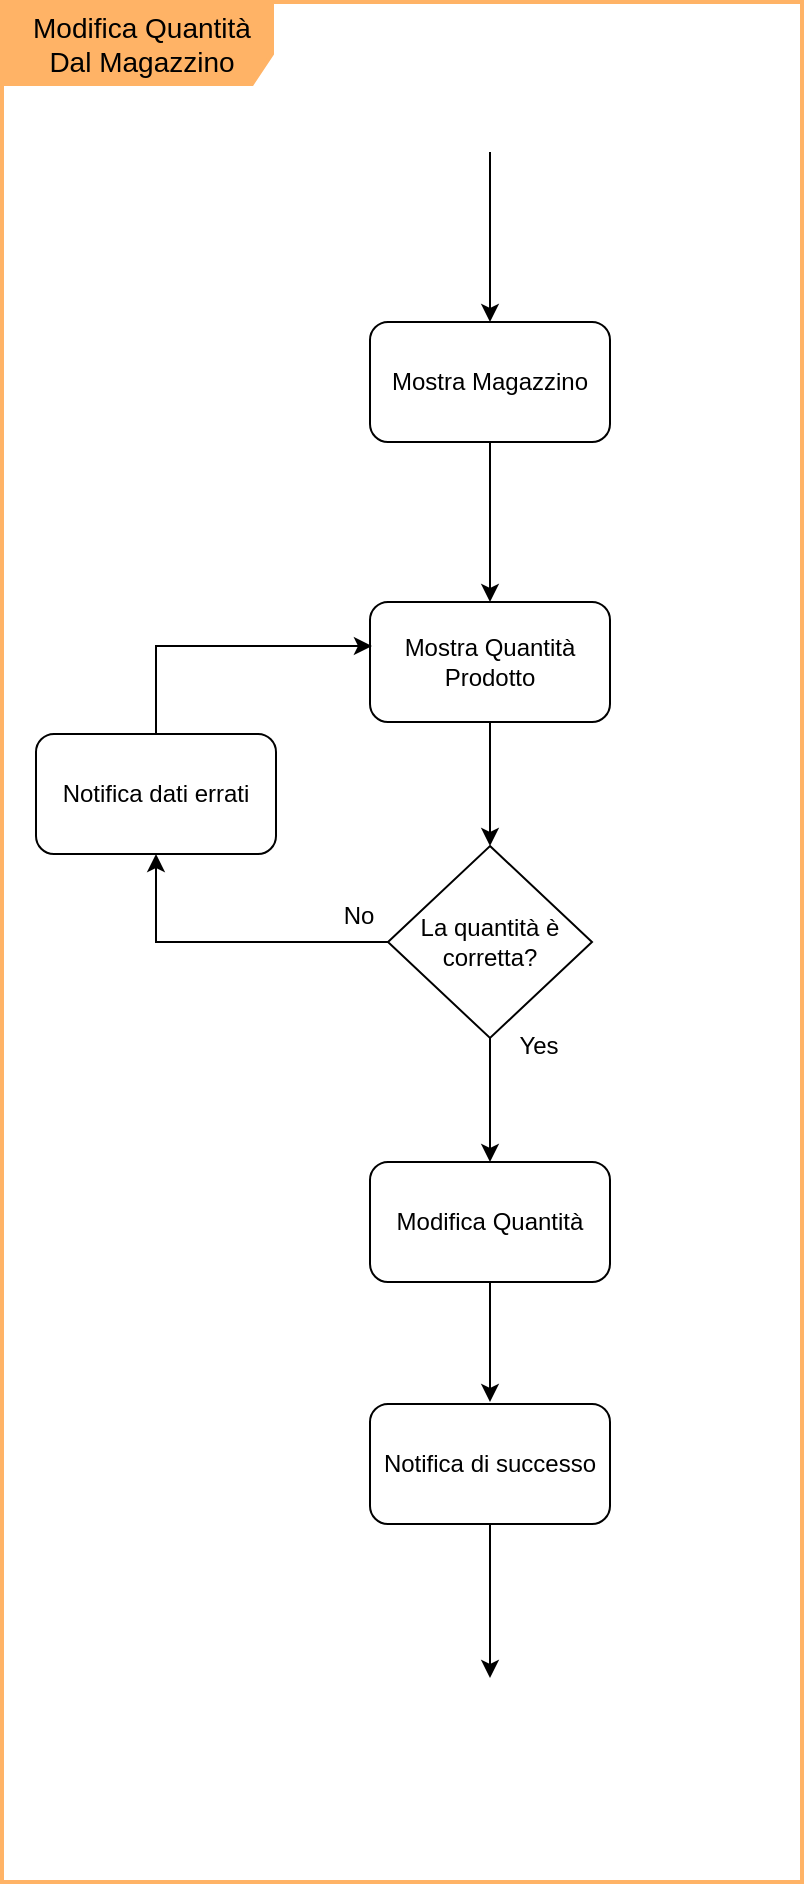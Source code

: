 <mxfile version="18.0.3" type="google"><diagram id="uwUWje8Qd7nSM4-sU6_r" name="Page-1"><mxGraphModel grid="0" page="0" gridSize="10" guides="1" tooltips="1" connect="1" arrows="1" fold="1" pageScale="1" pageWidth="827" pageHeight="1169" math="0" shadow="0"><root><mxCell id="0"/><mxCell id="1" parent="0"/><mxCell id="0fz19j-nCIHPIsOnhlTf-1" style="edgeStyle=orthogonalEdgeStyle;rounded=0;orthogonalLoop=1;jettySize=auto;html=1;" edge="1" parent="1" source="0fz19j-nCIHPIsOnhlTf-2"><mxGeometry relative="1" as="geometry"><mxPoint x="280" y="200.0" as="targetPoint"/></mxGeometry></mxCell><mxCell id="0fz19j-nCIHPIsOnhlTf-2" value="" style="shape=image;html=1;verticalAlign=top;verticalLabelPosition=bottom;labelBackgroundColor=#ffffff;imageAspect=0;aspect=fixed;image=https://cdn4.iconfinder.com/data/icons/essential-app-2/16/record-round-circle-dot-128.png" vertex="1" parent="1"><mxGeometry x="262.5" y="80" width="35" height="35" as="geometry"/></mxCell><mxCell id="0fz19j-nCIHPIsOnhlTf-3" style="edgeStyle=orthogonalEdgeStyle;rounded=0;orthogonalLoop=1;jettySize=auto;html=1;entryX=0.5;entryY=0;entryDx=0;entryDy=0;" edge="1" parent="1" source="0fz19j-nCIHPIsOnhlTf-4" target="0fz19j-nCIHPIsOnhlTf-24"><mxGeometry relative="1" as="geometry"><mxPoint x="280" y="320" as="targetPoint"/></mxGeometry></mxCell><mxCell id="0fz19j-nCIHPIsOnhlTf-4" value="Mostra Magazzino" style="rounded=1;whiteSpace=wrap;html=1;" vertex="1" parent="1"><mxGeometry x="220" y="200" width="120" height="60" as="geometry"/></mxCell><mxCell id="0fz19j-nCIHPIsOnhlTf-13" style="edgeStyle=orthogonalEdgeStyle;rounded=0;orthogonalLoop=1;jettySize=auto;html=1;" edge="1" parent="1" source="0fz19j-nCIHPIsOnhlTf-14"><mxGeometry relative="1" as="geometry"><mxPoint x="280" y="740" as="targetPoint"/></mxGeometry></mxCell><mxCell id="0fz19j-nCIHPIsOnhlTf-14" value="Modifica Quantità" style="rounded=1;whiteSpace=wrap;html=1;" vertex="1" parent="1"><mxGeometry x="220" y="620" width="120" height="60" as="geometry"/></mxCell><mxCell id="0fz19j-nCIHPIsOnhlTf-15" value="" style="shape=image;html=1;verticalAlign=top;verticalLabelPosition=bottom;labelBackgroundColor=#ffffff;imageAspect=0;aspect=fixed;image=https://cdn4.iconfinder.com/data/icons/ionicons/512/icon-ios7-circle-filled-128.png" vertex="1" parent="1"><mxGeometry x="255" y="878" width="50" height="50" as="geometry"/></mxCell><mxCell id="EDTXcMQP_XiRPdVSwOQl-2" style="edgeStyle=orthogonalEdgeStyle;rounded=0;orthogonalLoop=1;jettySize=auto;html=1;entryX=0.5;entryY=0;entryDx=0;entryDy=0;" edge="1" parent="1" source="0fz19j-nCIHPIsOnhlTf-24" target="EDTXcMQP_XiRPdVSwOQl-1"><mxGeometry relative="1" as="geometry"/></mxCell><mxCell id="0fz19j-nCIHPIsOnhlTf-24" value="Mostra Quantità Prodotto" style="rounded=1;whiteSpace=wrap;html=1;" vertex="1" parent="1"><mxGeometry x="220" y="340" width="120" height="60" as="geometry"/></mxCell><mxCell id="pv0J-LtENHSDm6wLr62g-1" value="&lt;font style=&quot;font-size: 14px&quot;&gt;Modifica Quantità Dal Magazzino&lt;/font&gt;" style="shape=umlFrame;whiteSpace=wrap;html=1;width=135;height=41;boundedLbl=1;verticalAlign=middle;align=center;spacingLeft=5;strokeColor=#FFB366;fillColor=#FFB366;strokeWidth=2;" vertex="1" parent="1"><mxGeometry x="36" y="40" width="400" height="940" as="geometry"/></mxCell><mxCell id="EDTXcMQP_XiRPdVSwOQl-3" style="edgeStyle=orthogonalEdgeStyle;rounded=0;orthogonalLoop=1;jettySize=auto;html=1;entryX=0.5;entryY=0;entryDx=0;entryDy=0;" edge="1" parent="1" source="EDTXcMQP_XiRPdVSwOQl-1" target="0fz19j-nCIHPIsOnhlTf-14"><mxGeometry relative="1" as="geometry"/></mxCell><mxCell id="EDTXcMQP_XiRPdVSwOQl-8" style="edgeStyle=orthogonalEdgeStyle;rounded=0;orthogonalLoop=1;jettySize=auto;html=1;entryX=0.5;entryY=1;entryDx=0;entryDy=0;" edge="1" parent="1" source="EDTXcMQP_XiRPdVSwOQl-1" target="EDTXcMQP_XiRPdVSwOQl-7"><mxGeometry relative="1" as="geometry"/></mxCell><mxCell id="EDTXcMQP_XiRPdVSwOQl-1" value="La quantità è corretta?" style="rhombus;whiteSpace=wrap;html=1;" vertex="1" parent="1"><mxGeometry x="229" y="462" width="102" height="96" as="geometry"/></mxCell><mxCell id="EDTXcMQP_XiRPdVSwOQl-4" value="Yes" style="text;html=1;align=center;verticalAlign=middle;resizable=0;points=[];autosize=1;strokeColor=none;fillColor=none;" vertex="1" parent="1"><mxGeometry x="289" y="553" width="30" height="18" as="geometry"/></mxCell><mxCell id="EDTXcMQP_XiRPdVSwOQl-6" value="No" style="text;html=1;align=center;verticalAlign=middle;resizable=0;points=[];autosize=1;strokeColor=none;fillColor=none;" vertex="1" parent="1"><mxGeometry x="201" y="488" width="26" height="18" as="geometry"/></mxCell><mxCell id="EDTXcMQP_XiRPdVSwOQl-9" style="edgeStyle=orthogonalEdgeStyle;rounded=0;orthogonalLoop=1;jettySize=auto;html=1;entryX=0.008;entryY=0.367;entryDx=0;entryDy=0;entryPerimeter=0;exitX=0.5;exitY=0;exitDx=0;exitDy=0;" edge="1" parent="1" source="EDTXcMQP_XiRPdVSwOQl-7" target="0fz19j-nCIHPIsOnhlTf-24"><mxGeometry relative="1" as="geometry"/></mxCell><mxCell id="EDTXcMQP_XiRPdVSwOQl-7" value="Notifica dati errati" style="rounded=1;whiteSpace=wrap;html=1;" vertex="1" parent="1"><mxGeometry x="53" y="406" width="120" height="60" as="geometry"/></mxCell><mxCell id="EDTXcMQP_XiRPdVSwOQl-11" style="edgeStyle=orthogonalEdgeStyle;rounded=0;orthogonalLoop=1;jettySize=auto;html=1;entryX=0.5;entryY=0;entryDx=0;entryDy=0;" edge="1" parent="1" source="EDTXcMQP_XiRPdVSwOQl-10" target="0fz19j-nCIHPIsOnhlTf-15"><mxGeometry relative="1" as="geometry"/></mxCell><mxCell id="EDTXcMQP_XiRPdVSwOQl-10" value="Notifica di successo" style="rounded=1;whiteSpace=wrap;html=1;" vertex="1" parent="1"><mxGeometry x="220" y="741" width="120" height="60" as="geometry"/></mxCell></root></mxGraphModel></diagram></mxfile>